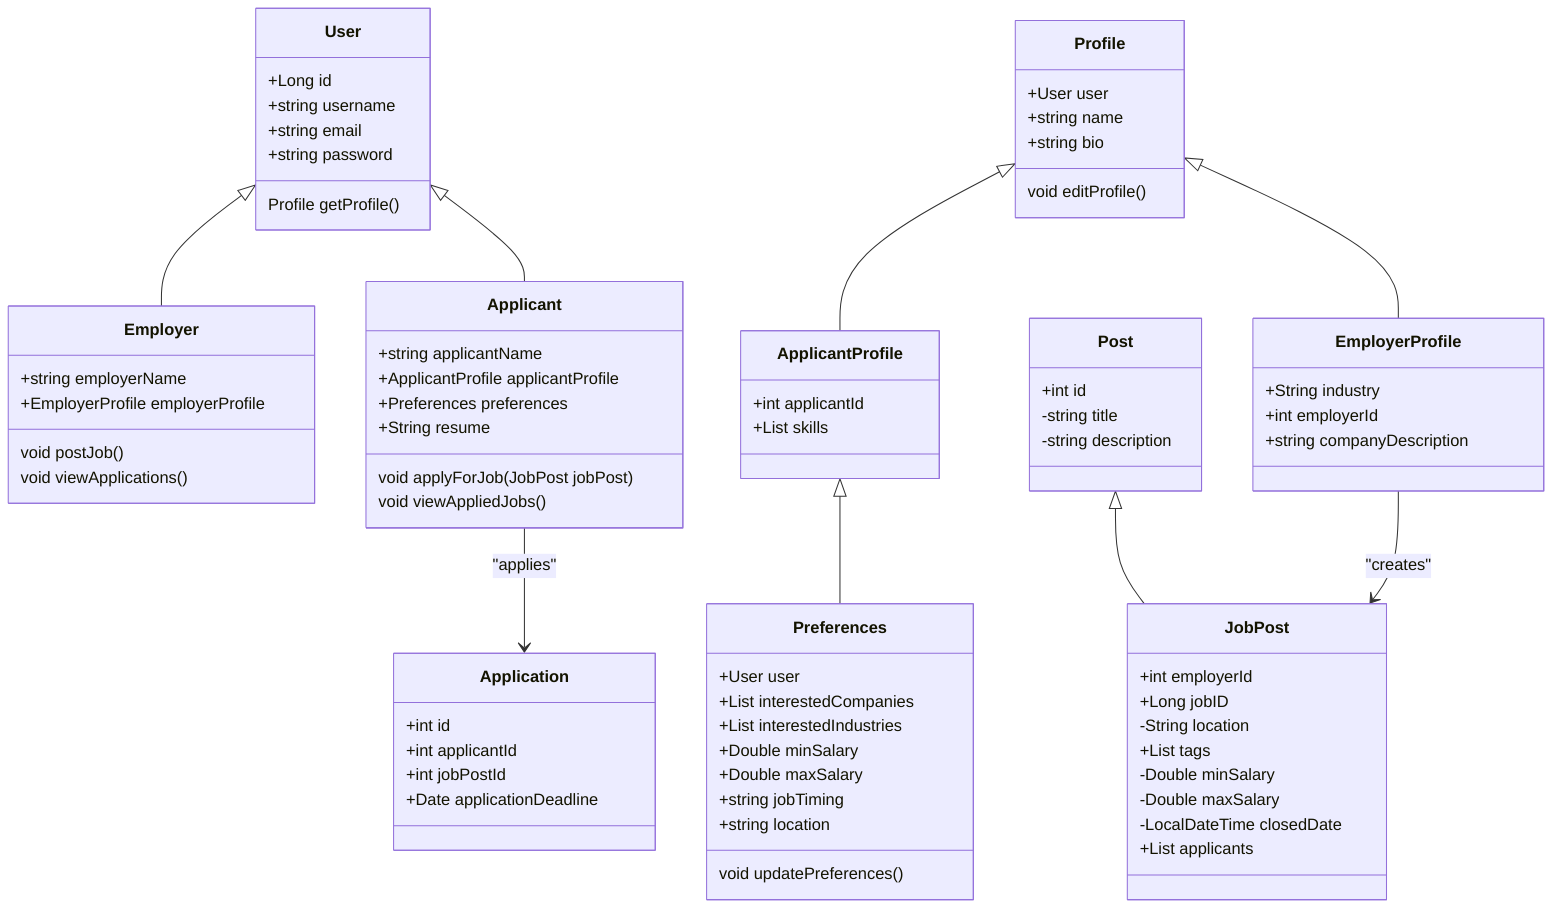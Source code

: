classDiagram
    User <|-- Employer
    User <|-- Applicant
    Profile <|-- ApplicantProfile
    Profile <|-- EmployerProfile
    Post <|-- JobPost
    ApplicantProfile <|-- Preferences


    class User {
        +Long id
        +string username
        +string email
        +string password
        Profile getProfile()
    }

    class Preferences {
        +User user
        +List<Employer> interestedCompanies
        +List<String> interestedIndustries
        +Double minSalary
        +Double maxSalary
        +string jobTiming
        +string location
        void updatePreferences()

    }


    class Employer {
        +string employerName
        +EmployerProfile employerProfile
        void postJob()
        void viewApplications()
    }

    class Applicant {
        +string applicantName
        +ApplicantProfile applicantProfile
        +Preferences preferences
        +String resume
        void applyForJob(JobPost jobPost)
        void viewAppliedJobs()

    }

    class Profile {
        +User user
        +string name
        +string bio
        void editProfile()
    }

    class EmployerProfile {
        +String industry
        +int employerId
        +string companyDescription
    }

    class ApplicantProfile {
        +int applicantId
        +List<String> skills
    }

    class Post {
        +int id
        -string title
        -string description
    }

    class JobPost {
        +int employerId
        +Long jobID
        -String location
        +List<String> tags
        -Double minSalary
        -Double maxSalary
        -LocalDateTime closedDate
        +List<Applicant> applicants
    }


    class Application {
        +int id
        +int applicantId
        +int jobPostId
        +Date applicationDeadline
    }


    Applicant --> Application : "applies"
    EmployerProfile --> JobPost : "creates"